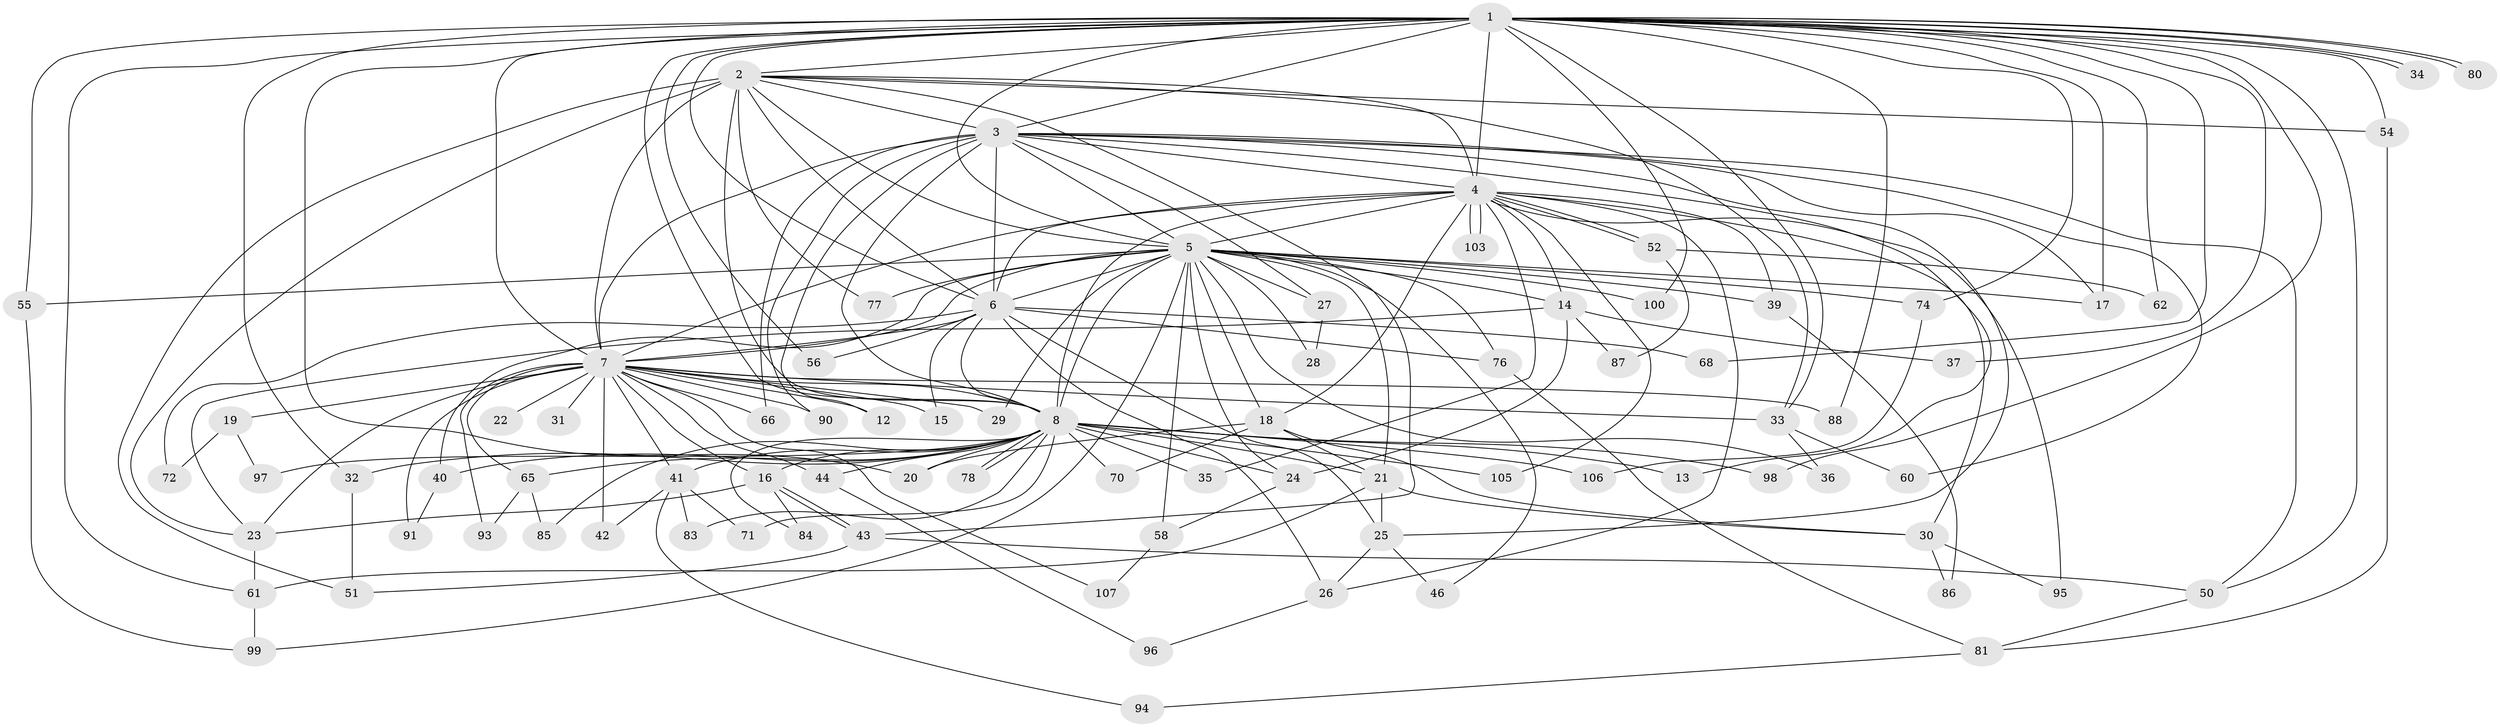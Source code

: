 // Generated by graph-tools (version 1.1) at 2025/51/02/27/25 19:51:48]
// undirected, 83 vertices, 191 edges
graph export_dot {
graph [start="1"]
  node [color=gray90,style=filled];
  1 [super="+11"];
  2 [super="+75"];
  3 [super="+38"];
  4 [super="+53"];
  5 [super="+63"];
  6 [super="+79"];
  7 [super="+9"];
  8 [super="+10"];
  12;
  13;
  14;
  15;
  16 [super="+67"];
  17;
  18 [super="+102"];
  19;
  20 [super="+48"];
  21 [super="+59"];
  22;
  23 [super="+45"];
  24 [super="+57"];
  25 [super="+73"];
  26 [super="+104"];
  27;
  28;
  29;
  30 [super="+64"];
  31;
  32;
  33 [super="+49"];
  34;
  35;
  36;
  37;
  39;
  40;
  41;
  42;
  43 [super="+47"];
  44;
  46;
  50 [super="+82"];
  51 [super="+69"];
  52;
  54;
  55;
  56;
  58;
  60;
  61 [super="+89"];
  62;
  65 [super="+108"];
  66;
  68;
  70;
  71;
  72;
  74;
  76;
  77;
  78;
  80;
  81 [super="+92"];
  83;
  84;
  85;
  86;
  87;
  88;
  90;
  91;
  93;
  94;
  95;
  96;
  97;
  98;
  99 [super="+101"];
  100;
  103;
  105;
  106;
  107;
  1 -- 2;
  1 -- 3;
  1 -- 4 [weight=2];
  1 -- 5;
  1 -- 6;
  1 -- 7 [weight=2];
  1 -- 8 [weight=2];
  1 -- 17;
  1 -- 20 [weight=2];
  1 -- 32;
  1 -- 33;
  1 -- 34;
  1 -- 34;
  1 -- 37;
  1 -- 54;
  1 -- 56;
  1 -- 61;
  1 -- 68;
  1 -- 80;
  1 -- 80;
  1 -- 88;
  1 -- 98;
  1 -- 100;
  1 -- 55;
  1 -- 74;
  1 -- 62;
  1 -- 50;
  2 -- 3;
  2 -- 4;
  2 -- 5;
  2 -- 6;
  2 -- 7 [weight=3];
  2 -- 8 [weight=2];
  2 -- 33;
  2 -- 51;
  2 -- 54;
  2 -- 77;
  2 -- 43;
  2 -- 23;
  3 -- 4;
  3 -- 5;
  3 -- 6 [weight=2];
  3 -- 7 [weight=2];
  3 -- 8 [weight=2];
  3 -- 12;
  3 -- 13;
  3 -- 25;
  3 -- 27;
  3 -- 50;
  3 -- 60;
  3 -- 66;
  3 -- 90;
  3 -- 17;
  4 -- 5;
  4 -- 6;
  4 -- 7 [weight=3];
  4 -- 8 [weight=2];
  4 -- 14;
  4 -- 18;
  4 -- 26;
  4 -- 30;
  4 -- 35;
  4 -- 39;
  4 -- 52;
  4 -- 52;
  4 -- 95;
  4 -- 103;
  4 -- 103;
  4 -- 105;
  5 -- 6;
  5 -- 7 [weight=2];
  5 -- 8 [weight=2];
  5 -- 14;
  5 -- 17;
  5 -- 18;
  5 -- 21 [weight=2];
  5 -- 24;
  5 -- 27;
  5 -- 28;
  5 -- 29;
  5 -- 36;
  5 -- 39;
  5 -- 40;
  5 -- 46;
  5 -- 55;
  5 -- 58;
  5 -- 74;
  5 -- 76;
  5 -- 77;
  5 -- 99;
  5 -- 100;
  6 -- 7 [weight=2];
  6 -- 8 [weight=2];
  6 -- 15;
  6 -- 25;
  6 -- 56;
  6 -- 68;
  6 -- 72;
  6 -- 76;
  6 -- 26;
  7 -- 8 [weight=4];
  7 -- 15;
  7 -- 22 [weight=2];
  7 -- 23;
  7 -- 31 [weight=2];
  7 -- 42;
  7 -- 44;
  7 -- 65 [weight=2];
  7 -- 66;
  7 -- 107;
  7 -- 33;
  7 -- 12;
  7 -- 16;
  7 -- 19;
  7 -- 88;
  7 -- 90;
  7 -- 91;
  7 -- 93;
  7 -- 29;
  7 -- 41;
  8 -- 13;
  8 -- 24;
  8 -- 32;
  8 -- 41;
  8 -- 44;
  8 -- 70;
  8 -- 71;
  8 -- 78;
  8 -- 78;
  8 -- 83;
  8 -- 84;
  8 -- 21;
  8 -- 97;
  8 -- 98;
  8 -- 35;
  8 -- 65;
  8 -- 40;
  8 -- 105;
  8 -- 106;
  8 -- 16;
  8 -- 20;
  8 -- 85;
  14 -- 23;
  14 -- 37;
  14 -- 87;
  14 -- 24;
  16 -- 43;
  16 -- 43;
  16 -- 84;
  16 -- 23;
  18 -- 21;
  18 -- 70;
  18 -- 30;
  18 -- 20;
  19 -- 72;
  19 -- 97;
  21 -- 30;
  21 -- 25;
  21 -- 61;
  23 -- 61;
  24 -- 58;
  25 -- 26;
  25 -- 46;
  26 -- 96;
  27 -- 28;
  30 -- 95;
  30 -- 86;
  32 -- 51;
  33 -- 36;
  33 -- 60;
  39 -- 86;
  40 -- 91;
  41 -- 42;
  41 -- 71;
  41 -- 83;
  41 -- 94;
  43 -- 51;
  43 -- 50;
  44 -- 96;
  50 -- 81;
  52 -- 62;
  52 -- 87;
  54 -- 81;
  55 -- 99;
  58 -- 107;
  61 -- 99;
  65 -- 85;
  65 -- 93;
  74 -- 106;
  76 -- 81;
  81 -- 94;
}
